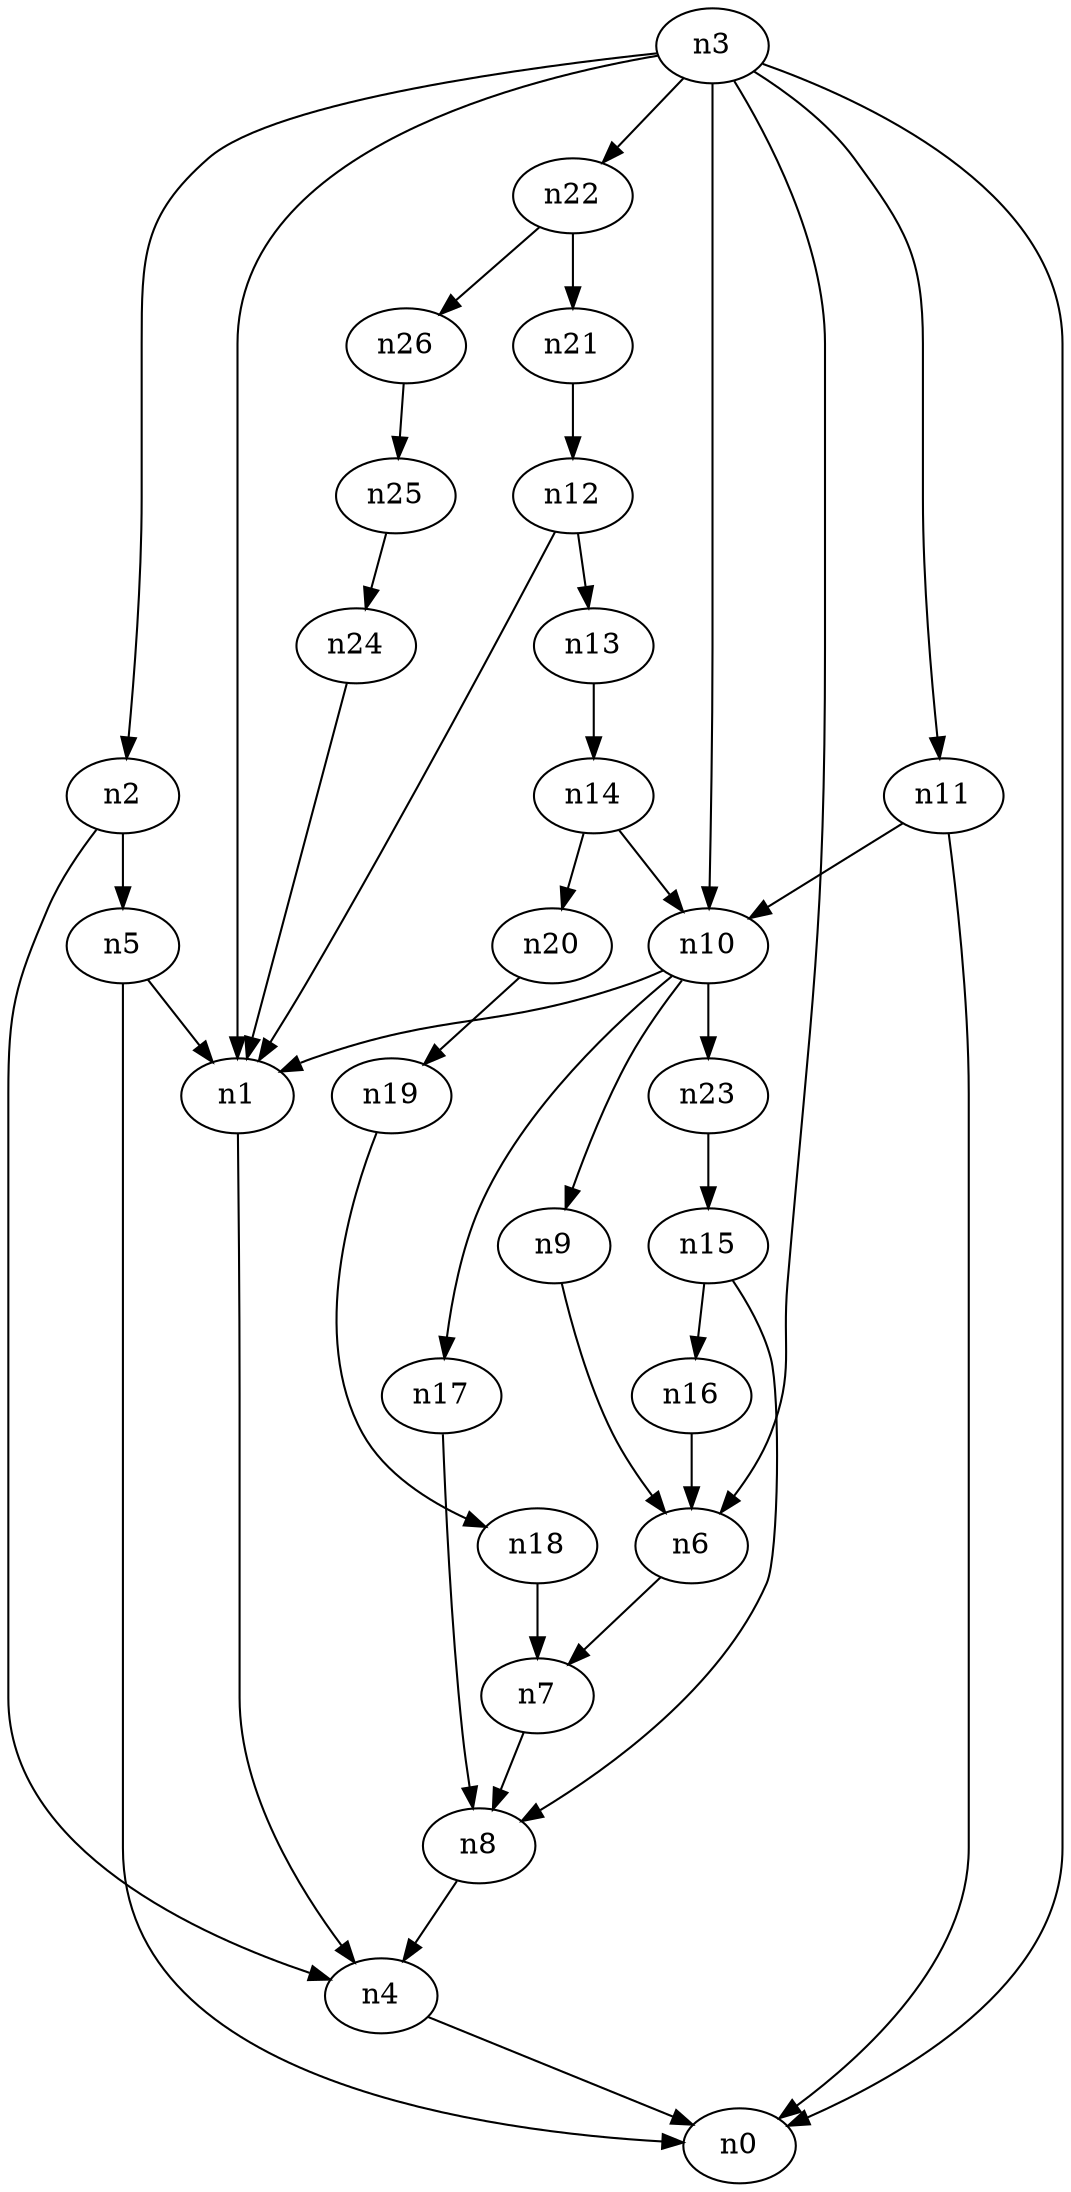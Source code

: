 digraph G {
	n1 -> n4	 [_graphml_id=e4];
	n2 -> n4	 [_graphml_id=e7];
	n2 -> n5	 [_graphml_id=e8];
	n3 -> n0	 [_graphml_id=e0];
	n3 -> n1	 [_graphml_id=e3];
	n3 -> n2	 [_graphml_id=e6];
	n3 -> n6	 [_graphml_id=e9];
	n3 -> n10	 [_graphml_id=e18];
	n3 -> n11	 [_graphml_id=e16];
	n3 -> n22	 [_graphml_id=e34];
	n4 -> n0	 [_graphml_id=e1];
	n5 -> n0	 [_graphml_id=e2];
	n5 -> n1	 [_graphml_id=e5];
	n6 -> n7	 [_graphml_id=e10];
	n7 -> n8	 [_graphml_id=e11];
	n8 -> n4	 [_graphml_id=e12];
	n9 -> n6	 [_graphml_id=e13];
	n10 -> n1	 [_graphml_id=e15];
	n10 -> n9	 [_graphml_id=e14];
	n10 -> n17	 [_graphml_id=e27];
	n10 -> n23	 [_graphml_id=e35];
	n11 -> n0	 [_graphml_id=e17];
	n11 -> n10	 [_graphml_id=e37];
	n12 -> n1	 [_graphml_id=e19];
	n12 -> n13	 [_graphml_id=e20];
	n13 -> n14	 [_graphml_id=e21];
	n14 -> n10	 [_graphml_id=e22];
	n14 -> n20	 [_graphml_id=e31];
	n15 -> n8	 [_graphml_id=e23];
	n15 -> n16	 [_graphml_id=e24];
	n16 -> n6	 [_graphml_id=e25];
	n17 -> n8	 [_graphml_id=e26];
	n18 -> n7	 [_graphml_id=e28];
	n19 -> n18	 [_graphml_id=e29];
	n20 -> n19	 [_graphml_id=e30];
	n21 -> n12	 [_graphml_id=e32];
	n22 -> n21	 [_graphml_id=e33];
	n22 -> n26	 [_graphml_id=e41];
	n23 -> n15	 [_graphml_id=e36];
	n24 -> n1	 [_graphml_id=e38];
	n25 -> n24	 [_graphml_id=e39];
	n26 -> n25	 [_graphml_id=e40];
}
